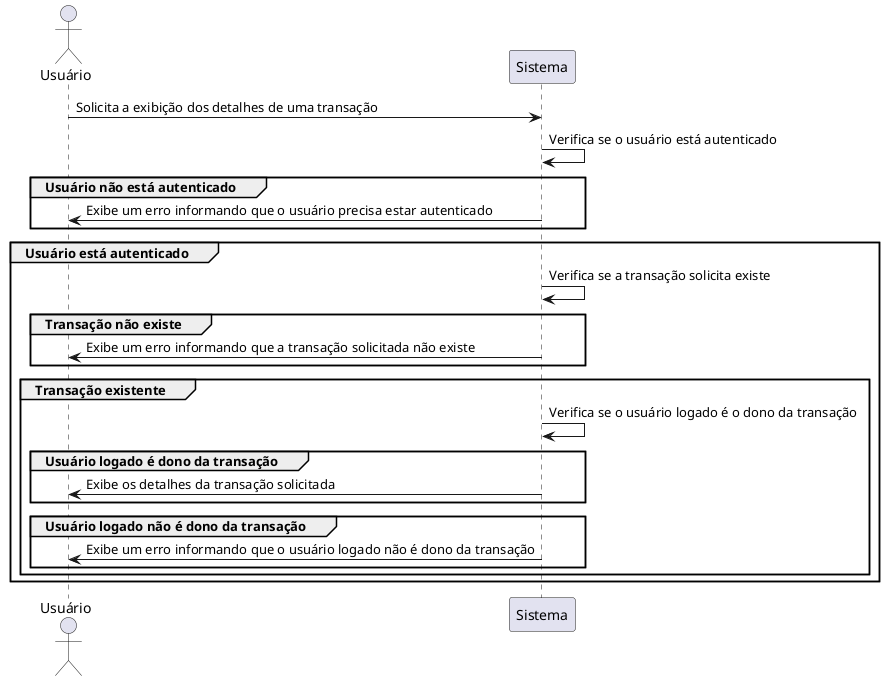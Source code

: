 @startuml TRA03

actor Usuário
participant Sistema

Usuário -> Sistema: Solicita a exibição dos detalhes de uma transação

Sistema -> Sistema: Verifica se o usuário está autenticado

group Usuário não está autenticado
  Sistema -> Usuário: Exibe um erro informando que o usuário precisa estar autenticado
end

group Usuário está autenticado
  Sistema -> Sistema: Verifica se a transação solicita existe
  group Transação não existe
    Sistema -> Usuário: Exibe um erro informando que a transação solicitada não existe
  end

  group Transação existente
    Sistema -> Sistema: Verifica se o usuário logado é o dono da transação

    group Usuário logado é dono da transação
      Sistema -> Usuário: Exibe os detalhes da transação solicitada
    end

    group Usuário logado não é dono da transação
      Sistema -> Usuário: Exibe um erro informando que o usuário logado não é dono da transação
    end
  end
end

@enduml